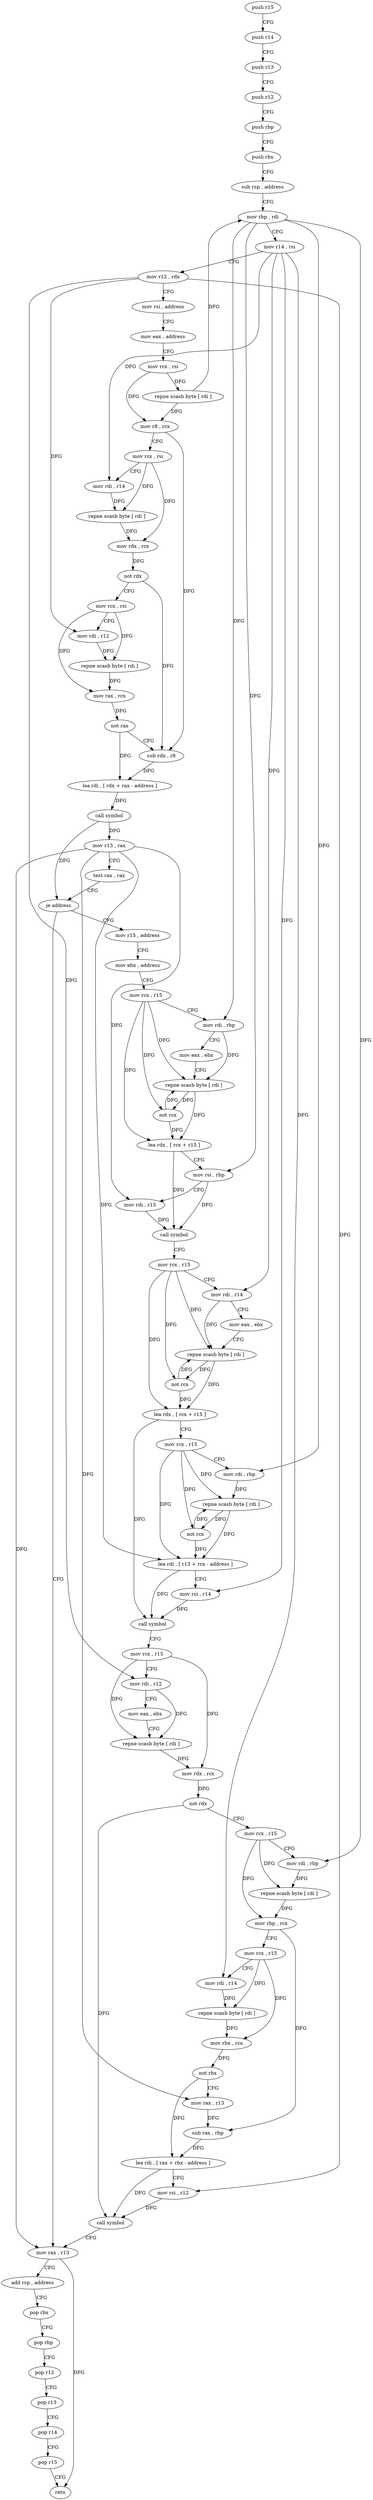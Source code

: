 digraph "func" {
"82294" [label = "push r15" ]
"82296" [label = "push r14" ]
"82298" [label = "push r13" ]
"82300" [label = "push r12" ]
"82302" [label = "push rbp" ]
"82303" [label = "push rbx" ]
"82304" [label = "sub rsp , address" ]
"82308" [label = "mov rbp , rdi" ]
"82311" [label = "mov r14 , rsi" ]
"82314" [label = "mov r12 , rdx" ]
"82317" [label = "mov rsi , address" ]
"82324" [label = "mov eax , address" ]
"82329" [label = "mov rcx , rsi" ]
"82332" [label = "repne scasb byte [ rdi ]" ]
"82334" [label = "mov r8 , rcx" ]
"82337" [label = "mov rcx , rsi" ]
"82340" [label = "mov rdi , r14" ]
"82343" [label = "repne scasb byte [ rdi ]" ]
"82345" [label = "mov rdx , rcx" ]
"82348" [label = "not rdx" ]
"82351" [label = "mov rcx , rsi" ]
"82354" [label = "mov rdi , r12" ]
"82357" [label = "repne scasb byte [ rdi ]" ]
"82359" [label = "mov rax , rcx" ]
"82362" [label = "not rax" ]
"82365" [label = "sub rdx , r8" ]
"82368" [label = "lea rdi , [ rdx + rax - address ]" ]
"82373" [label = "call symbol" ]
"82378" [label = "mov r13 , rax" ]
"82381" [label = "test rax , rax" ]
"82384" [label = "je address" ]
"82531" [label = "mov rax , r13" ]
"82390" [label = "mov r15 , address" ]
"82534" [label = "add rsp , address" ]
"82538" [label = "pop rbx" ]
"82539" [label = "pop rbp" ]
"82540" [label = "pop r12" ]
"82542" [label = "pop r13" ]
"82544" [label = "pop r14" ]
"82546" [label = "pop r15" ]
"82548" [label = "retn" ]
"82397" [label = "mov ebx , address" ]
"82402" [label = "mov rcx , r15" ]
"82405" [label = "mov rdi , rbp" ]
"82408" [label = "mov eax , ebx" ]
"82410" [label = "repne scasb byte [ rdi ]" ]
"82412" [label = "not rcx" ]
"82415" [label = "lea rdx , [ rcx + r15 ]" ]
"82419" [label = "mov rsi , rbp" ]
"82422" [label = "mov rdi , r13" ]
"82425" [label = "call symbol" ]
"82430" [label = "mov rcx , r15" ]
"82433" [label = "mov rdi , r14" ]
"82436" [label = "mov eax , ebx" ]
"82438" [label = "repne scasb byte [ rdi ]" ]
"82440" [label = "not rcx" ]
"82443" [label = "lea rdx , [ rcx + r15 ]" ]
"82447" [label = "mov rcx , r15" ]
"82450" [label = "mov rdi , rbp" ]
"82453" [label = "repne scasb byte [ rdi ]" ]
"82455" [label = "not rcx" ]
"82458" [label = "lea rdi , [ r13 + rcx - address ]" ]
"82463" [label = "mov rsi , r14" ]
"82466" [label = "call symbol" ]
"82471" [label = "mov rcx , r15" ]
"82474" [label = "mov rdi , r12" ]
"82477" [label = "mov eax , ebx" ]
"82479" [label = "repne scasb byte [ rdi ]" ]
"82481" [label = "mov rdx , rcx" ]
"82484" [label = "not rdx" ]
"82487" [label = "mov rcx , r15" ]
"82490" [label = "mov rdi , rbp" ]
"82493" [label = "repne scasb byte [ rdi ]" ]
"82495" [label = "mov rbp , rcx" ]
"82498" [label = "mov rcx , r15" ]
"82501" [label = "mov rdi , r14" ]
"82504" [label = "repne scasb byte [ rdi ]" ]
"82506" [label = "mov rbx , rcx" ]
"82509" [label = "not rbx" ]
"82512" [label = "mov rax , r13" ]
"82515" [label = "sub rax , rbp" ]
"82518" [label = "lea rdi , [ rax + rbx - address ]" ]
"82523" [label = "mov rsi , r12" ]
"82526" [label = "call symbol" ]
"82294" -> "82296" [ label = "CFG" ]
"82296" -> "82298" [ label = "CFG" ]
"82298" -> "82300" [ label = "CFG" ]
"82300" -> "82302" [ label = "CFG" ]
"82302" -> "82303" [ label = "CFG" ]
"82303" -> "82304" [ label = "CFG" ]
"82304" -> "82308" [ label = "CFG" ]
"82308" -> "82311" [ label = "CFG" ]
"82308" -> "82405" [ label = "DFG" ]
"82308" -> "82419" [ label = "DFG" ]
"82308" -> "82450" [ label = "DFG" ]
"82308" -> "82490" [ label = "DFG" ]
"82311" -> "82314" [ label = "CFG" ]
"82311" -> "82340" [ label = "DFG" ]
"82311" -> "82433" [ label = "DFG" ]
"82311" -> "82463" [ label = "DFG" ]
"82311" -> "82501" [ label = "DFG" ]
"82314" -> "82317" [ label = "CFG" ]
"82314" -> "82354" [ label = "DFG" ]
"82314" -> "82474" [ label = "DFG" ]
"82314" -> "82523" [ label = "DFG" ]
"82317" -> "82324" [ label = "CFG" ]
"82324" -> "82329" [ label = "CFG" ]
"82329" -> "82332" [ label = "DFG" ]
"82329" -> "82334" [ label = "DFG" ]
"82332" -> "82334" [ label = "DFG" ]
"82332" -> "82308" [ label = "DFG" ]
"82334" -> "82337" [ label = "CFG" ]
"82334" -> "82365" [ label = "DFG" ]
"82337" -> "82340" [ label = "CFG" ]
"82337" -> "82343" [ label = "DFG" ]
"82337" -> "82345" [ label = "DFG" ]
"82340" -> "82343" [ label = "DFG" ]
"82343" -> "82345" [ label = "DFG" ]
"82345" -> "82348" [ label = "DFG" ]
"82348" -> "82351" [ label = "CFG" ]
"82348" -> "82365" [ label = "DFG" ]
"82351" -> "82354" [ label = "CFG" ]
"82351" -> "82357" [ label = "DFG" ]
"82351" -> "82359" [ label = "DFG" ]
"82354" -> "82357" [ label = "DFG" ]
"82357" -> "82359" [ label = "DFG" ]
"82359" -> "82362" [ label = "DFG" ]
"82362" -> "82365" [ label = "CFG" ]
"82362" -> "82368" [ label = "DFG" ]
"82365" -> "82368" [ label = "DFG" ]
"82368" -> "82373" [ label = "DFG" ]
"82373" -> "82378" [ label = "DFG" ]
"82373" -> "82384" [ label = "DFG" ]
"82378" -> "82381" [ label = "CFG" ]
"82378" -> "82531" [ label = "DFG" ]
"82378" -> "82422" [ label = "DFG" ]
"82378" -> "82458" [ label = "DFG" ]
"82378" -> "82512" [ label = "DFG" ]
"82381" -> "82384" [ label = "CFG" ]
"82384" -> "82531" [ label = "CFG" ]
"82384" -> "82390" [ label = "CFG" ]
"82531" -> "82534" [ label = "CFG" ]
"82531" -> "82548" [ label = "DFG" ]
"82390" -> "82397" [ label = "CFG" ]
"82534" -> "82538" [ label = "CFG" ]
"82538" -> "82539" [ label = "CFG" ]
"82539" -> "82540" [ label = "CFG" ]
"82540" -> "82542" [ label = "CFG" ]
"82542" -> "82544" [ label = "CFG" ]
"82544" -> "82546" [ label = "CFG" ]
"82546" -> "82548" [ label = "CFG" ]
"82397" -> "82402" [ label = "CFG" ]
"82402" -> "82405" [ label = "CFG" ]
"82402" -> "82410" [ label = "DFG" ]
"82402" -> "82412" [ label = "DFG" ]
"82402" -> "82415" [ label = "DFG" ]
"82405" -> "82408" [ label = "CFG" ]
"82405" -> "82410" [ label = "DFG" ]
"82408" -> "82410" [ label = "CFG" ]
"82410" -> "82412" [ label = "DFG" ]
"82410" -> "82415" [ label = "DFG" ]
"82412" -> "82415" [ label = "DFG" ]
"82412" -> "82410" [ label = "DFG" ]
"82415" -> "82419" [ label = "CFG" ]
"82415" -> "82425" [ label = "DFG" ]
"82419" -> "82422" [ label = "CFG" ]
"82419" -> "82425" [ label = "DFG" ]
"82422" -> "82425" [ label = "DFG" ]
"82425" -> "82430" [ label = "CFG" ]
"82430" -> "82433" [ label = "CFG" ]
"82430" -> "82438" [ label = "DFG" ]
"82430" -> "82440" [ label = "DFG" ]
"82430" -> "82443" [ label = "DFG" ]
"82433" -> "82436" [ label = "CFG" ]
"82433" -> "82438" [ label = "DFG" ]
"82436" -> "82438" [ label = "CFG" ]
"82438" -> "82440" [ label = "DFG" ]
"82438" -> "82443" [ label = "DFG" ]
"82440" -> "82443" [ label = "DFG" ]
"82440" -> "82438" [ label = "DFG" ]
"82443" -> "82447" [ label = "CFG" ]
"82443" -> "82466" [ label = "DFG" ]
"82447" -> "82450" [ label = "CFG" ]
"82447" -> "82453" [ label = "DFG" ]
"82447" -> "82455" [ label = "DFG" ]
"82447" -> "82458" [ label = "DFG" ]
"82450" -> "82453" [ label = "DFG" ]
"82453" -> "82455" [ label = "DFG" ]
"82453" -> "82458" [ label = "DFG" ]
"82455" -> "82458" [ label = "DFG" ]
"82455" -> "82453" [ label = "DFG" ]
"82458" -> "82463" [ label = "CFG" ]
"82458" -> "82466" [ label = "DFG" ]
"82463" -> "82466" [ label = "DFG" ]
"82466" -> "82471" [ label = "CFG" ]
"82471" -> "82474" [ label = "CFG" ]
"82471" -> "82479" [ label = "DFG" ]
"82471" -> "82481" [ label = "DFG" ]
"82474" -> "82477" [ label = "CFG" ]
"82474" -> "82479" [ label = "DFG" ]
"82477" -> "82479" [ label = "CFG" ]
"82479" -> "82481" [ label = "DFG" ]
"82481" -> "82484" [ label = "DFG" ]
"82484" -> "82487" [ label = "CFG" ]
"82484" -> "82526" [ label = "DFG" ]
"82487" -> "82490" [ label = "CFG" ]
"82487" -> "82493" [ label = "DFG" ]
"82487" -> "82495" [ label = "DFG" ]
"82490" -> "82493" [ label = "DFG" ]
"82493" -> "82495" [ label = "DFG" ]
"82495" -> "82498" [ label = "CFG" ]
"82495" -> "82515" [ label = "DFG" ]
"82498" -> "82501" [ label = "CFG" ]
"82498" -> "82504" [ label = "DFG" ]
"82498" -> "82506" [ label = "DFG" ]
"82501" -> "82504" [ label = "DFG" ]
"82504" -> "82506" [ label = "DFG" ]
"82506" -> "82509" [ label = "DFG" ]
"82509" -> "82512" [ label = "CFG" ]
"82509" -> "82518" [ label = "DFG" ]
"82512" -> "82515" [ label = "DFG" ]
"82515" -> "82518" [ label = "DFG" ]
"82518" -> "82523" [ label = "CFG" ]
"82518" -> "82526" [ label = "DFG" ]
"82523" -> "82526" [ label = "DFG" ]
"82526" -> "82531" [ label = "CFG" ]
}
